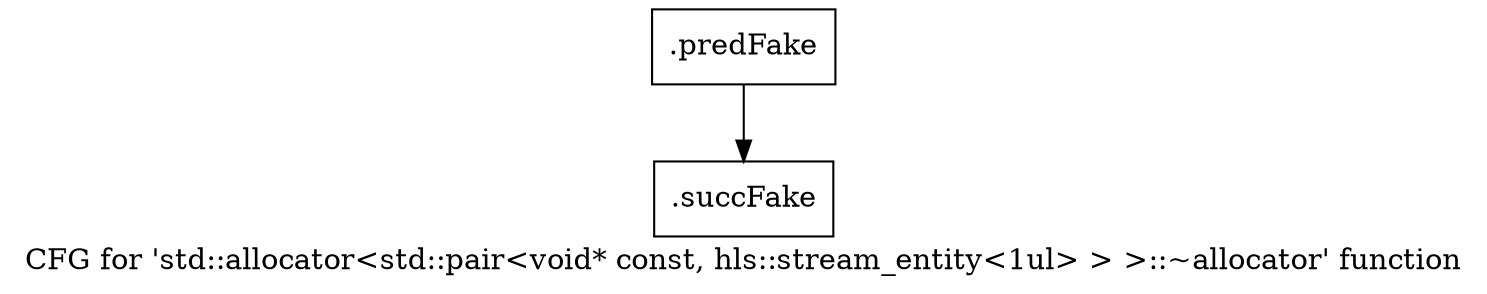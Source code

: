 digraph "CFG for 'std::allocator\<std::pair\<void* const, hls::stream_entity\<1ul\> \> \>::~allocator' function" {
	label="CFG for 'std::allocator\<std::pair\<void* const, hls::stream_entity\<1ul\> \> \>::~allocator' function";

	Node0x51f9b50 [shape=record,filename="",linenumber="",label="{.predFake}"];
	Node0x51f9b50 -> Node0x52cbe70[ callList="" memoryops="" filename="/home/akhilkushe/Xilinx/Vitis_HLS/2021.2/tps/lnx64/gcc-6.2.0/lib/gcc/x86_64-pc-linux-gnu/6.2.0/../../../../include/c++/6.2.0/bits/allocator.h" execusionnum="1"];
	Node0x52cbe70 [shape=record,filename="/home/akhilkushe/Xilinx/Vitis_HLS/2021.2/tps/lnx64/gcc-6.2.0/lib/gcc/x86_64-pc-linux-gnu/6.2.0/../../../../include/c++/6.2.0/bits/allocator.h",linenumber="126",label="{.succFake}"];
}

